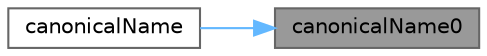 digraph "canonicalName0"
{
 // LATEX_PDF_SIZE
  bgcolor="transparent";
  edge [fontname=Helvetica,fontsize=10,labelfontname=Helvetica,labelfontsize=10];
  node [fontname=Helvetica,fontsize=10,shape=box,height=0.2,width=0.4];
  rankdir="RL";
  Node1 [id="Node000001",label="canonicalName0",height=0.2,width=0.4,color="gray40", fillcolor="grey60", style="filled", fontcolor="black",tooltip=" "];
  Node1 -> Node2 [id="edge1_Node000001_Node000002",dir="back",color="steelblue1",style="solid",tooltip=" "];
  Node2 [id="Node000002",label="canonicalName",height=0.2,width=0.4,color="grey40", fillcolor="white", style="filled",URL="$classFoam_1_1ccm_1_1interfaceEntry.html#a4819b0f65288408fd7aa252adcd6458c",tooltip=" "];
}
